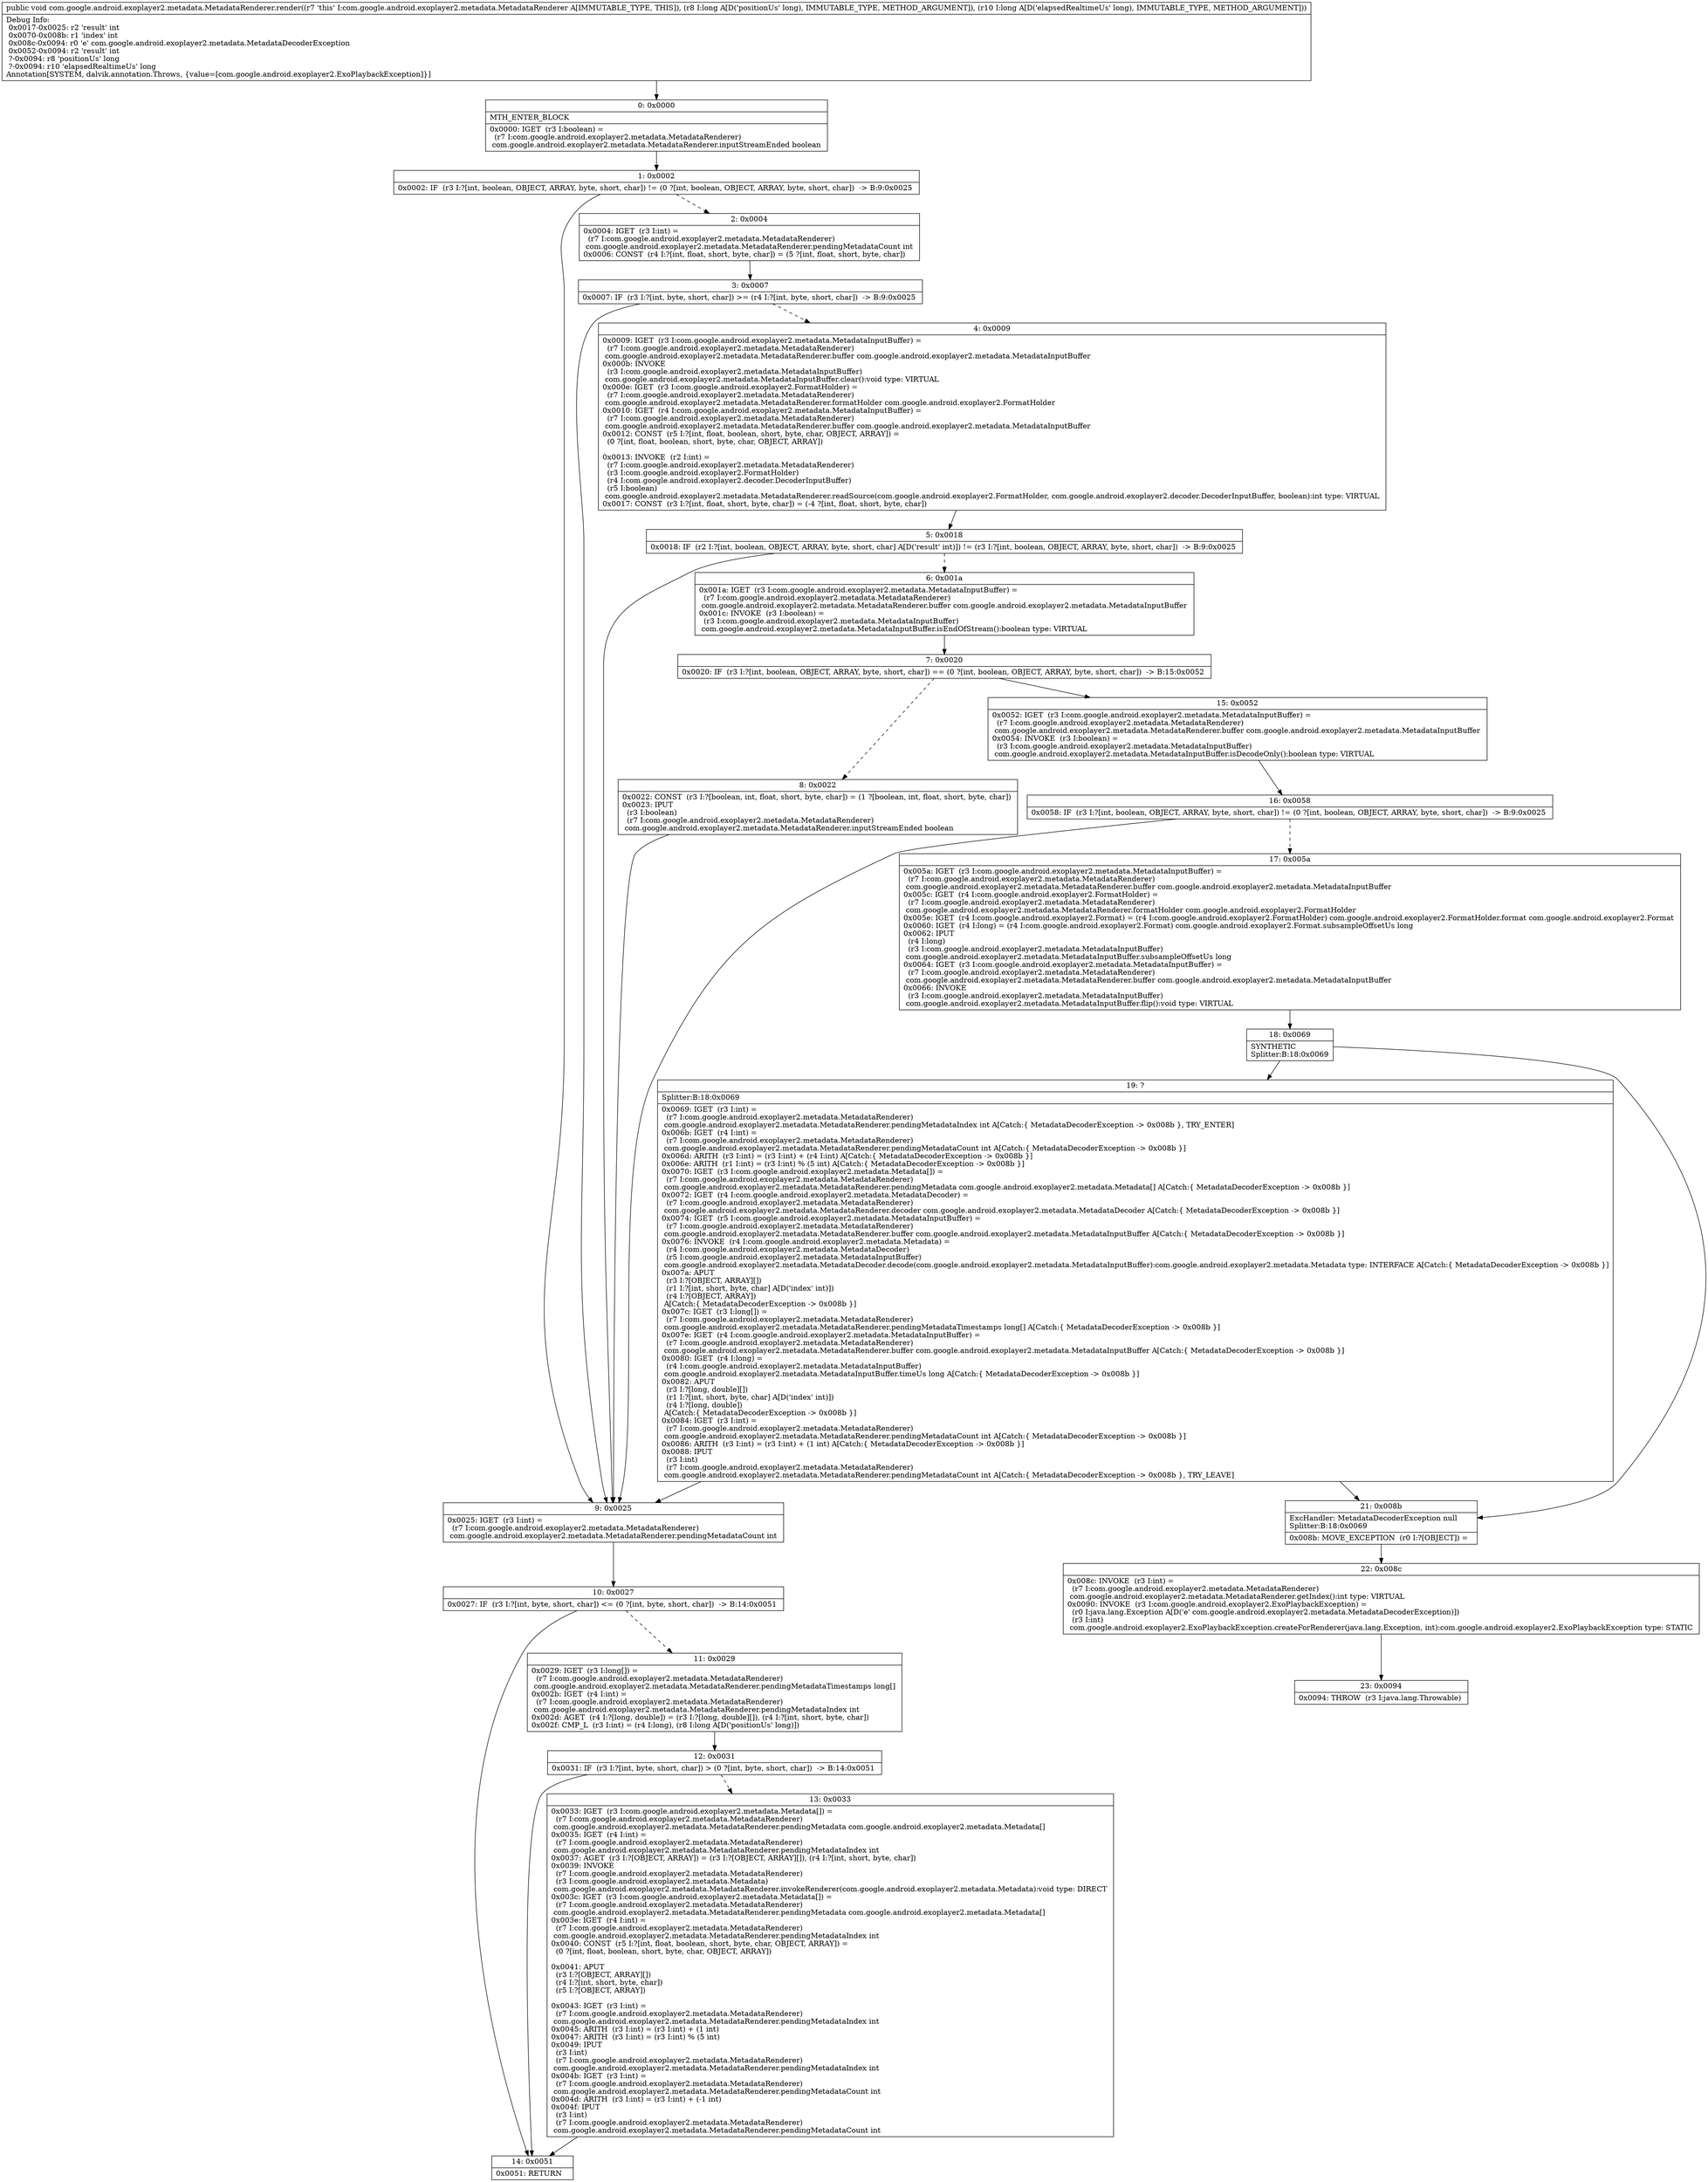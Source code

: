 digraph "CFG forcom.google.android.exoplayer2.metadata.MetadataRenderer.render(JJ)V" {
Node_0 [shape=record,label="{0\:\ 0x0000|MTH_ENTER_BLOCK\l|0x0000: IGET  (r3 I:boolean) = \l  (r7 I:com.google.android.exoplayer2.metadata.MetadataRenderer)\l com.google.android.exoplayer2.metadata.MetadataRenderer.inputStreamEnded boolean \l}"];
Node_1 [shape=record,label="{1\:\ 0x0002|0x0002: IF  (r3 I:?[int, boolean, OBJECT, ARRAY, byte, short, char]) != (0 ?[int, boolean, OBJECT, ARRAY, byte, short, char])  \-\> B:9:0x0025 \l}"];
Node_2 [shape=record,label="{2\:\ 0x0004|0x0004: IGET  (r3 I:int) = \l  (r7 I:com.google.android.exoplayer2.metadata.MetadataRenderer)\l com.google.android.exoplayer2.metadata.MetadataRenderer.pendingMetadataCount int \l0x0006: CONST  (r4 I:?[int, float, short, byte, char]) = (5 ?[int, float, short, byte, char]) \l}"];
Node_3 [shape=record,label="{3\:\ 0x0007|0x0007: IF  (r3 I:?[int, byte, short, char]) \>= (r4 I:?[int, byte, short, char])  \-\> B:9:0x0025 \l}"];
Node_4 [shape=record,label="{4\:\ 0x0009|0x0009: IGET  (r3 I:com.google.android.exoplayer2.metadata.MetadataInputBuffer) = \l  (r7 I:com.google.android.exoplayer2.metadata.MetadataRenderer)\l com.google.android.exoplayer2.metadata.MetadataRenderer.buffer com.google.android.exoplayer2.metadata.MetadataInputBuffer \l0x000b: INVOKE  \l  (r3 I:com.google.android.exoplayer2.metadata.MetadataInputBuffer)\l com.google.android.exoplayer2.metadata.MetadataInputBuffer.clear():void type: VIRTUAL \l0x000e: IGET  (r3 I:com.google.android.exoplayer2.FormatHolder) = \l  (r7 I:com.google.android.exoplayer2.metadata.MetadataRenderer)\l com.google.android.exoplayer2.metadata.MetadataRenderer.formatHolder com.google.android.exoplayer2.FormatHolder \l0x0010: IGET  (r4 I:com.google.android.exoplayer2.metadata.MetadataInputBuffer) = \l  (r7 I:com.google.android.exoplayer2.metadata.MetadataRenderer)\l com.google.android.exoplayer2.metadata.MetadataRenderer.buffer com.google.android.exoplayer2.metadata.MetadataInputBuffer \l0x0012: CONST  (r5 I:?[int, float, boolean, short, byte, char, OBJECT, ARRAY]) = \l  (0 ?[int, float, boolean, short, byte, char, OBJECT, ARRAY])\l \l0x0013: INVOKE  (r2 I:int) = \l  (r7 I:com.google.android.exoplayer2.metadata.MetadataRenderer)\l  (r3 I:com.google.android.exoplayer2.FormatHolder)\l  (r4 I:com.google.android.exoplayer2.decoder.DecoderInputBuffer)\l  (r5 I:boolean)\l com.google.android.exoplayer2.metadata.MetadataRenderer.readSource(com.google.android.exoplayer2.FormatHolder, com.google.android.exoplayer2.decoder.DecoderInputBuffer, boolean):int type: VIRTUAL \l0x0017: CONST  (r3 I:?[int, float, short, byte, char]) = (\-4 ?[int, float, short, byte, char]) \l}"];
Node_5 [shape=record,label="{5\:\ 0x0018|0x0018: IF  (r2 I:?[int, boolean, OBJECT, ARRAY, byte, short, char] A[D('result' int)]) != (r3 I:?[int, boolean, OBJECT, ARRAY, byte, short, char])  \-\> B:9:0x0025 \l}"];
Node_6 [shape=record,label="{6\:\ 0x001a|0x001a: IGET  (r3 I:com.google.android.exoplayer2.metadata.MetadataInputBuffer) = \l  (r7 I:com.google.android.exoplayer2.metadata.MetadataRenderer)\l com.google.android.exoplayer2.metadata.MetadataRenderer.buffer com.google.android.exoplayer2.metadata.MetadataInputBuffer \l0x001c: INVOKE  (r3 I:boolean) = \l  (r3 I:com.google.android.exoplayer2.metadata.MetadataInputBuffer)\l com.google.android.exoplayer2.metadata.MetadataInputBuffer.isEndOfStream():boolean type: VIRTUAL \l}"];
Node_7 [shape=record,label="{7\:\ 0x0020|0x0020: IF  (r3 I:?[int, boolean, OBJECT, ARRAY, byte, short, char]) == (0 ?[int, boolean, OBJECT, ARRAY, byte, short, char])  \-\> B:15:0x0052 \l}"];
Node_8 [shape=record,label="{8\:\ 0x0022|0x0022: CONST  (r3 I:?[boolean, int, float, short, byte, char]) = (1 ?[boolean, int, float, short, byte, char]) \l0x0023: IPUT  \l  (r3 I:boolean)\l  (r7 I:com.google.android.exoplayer2.metadata.MetadataRenderer)\l com.google.android.exoplayer2.metadata.MetadataRenderer.inputStreamEnded boolean \l}"];
Node_9 [shape=record,label="{9\:\ 0x0025|0x0025: IGET  (r3 I:int) = \l  (r7 I:com.google.android.exoplayer2.metadata.MetadataRenderer)\l com.google.android.exoplayer2.metadata.MetadataRenderer.pendingMetadataCount int \l}"];
Node_10 [shape=record,label="{10\:\ 0x0027|0x0027: IF  (r3 I:?[int, byte, short, char]) \<= (0 ?[int, byte, short, char])  \-\> B:14:0x0051 \l}"];
Node_11 [shape=record,label="{11\:\ 0x0029|0x0029: IGET  (r3 I:long[]) = \l  (r7 I:com.google.android.exoplayer2.metadata.MetadataRenderer)\l com.google.android.exoplayer2.metadata.MetadataRenderer.pendingMetadataTimestamps long[] \l0x002b: IGET  (r4 I:int) = \l  (r7 I:com.google.android.exoplayer2.metadata.MetadataRenderer)\l com.google.android.exoplayer2.metadata.MetadataRenderer.pendingMetadataIndex int \l0x002d: AGET  (r4 I:?[long, double]) = (r3 I:?[long, double][]), (r4 I:?[int, short, byte, char]) \l0x002f: CMP_L  (r3 I:int) = (r4 I:long), (r8 I:long A[D('positionUs' long)]) \l}"];
Node_12 [shape=record,label="{12\:\ 0x0031|0x0031: IF  (r3 I:?[int, byte, short, char]) \> (0 ?[int, byte, short, char])  \-\> B:14:0x0051 \l}"];
Node_13 [shape=record,label="{13\:\ 0x0033|0x0033: IGET  (r3 I:com.google.android.exoplayer2.metadata.Metadata[]) = \l  (r7 I:com.google.android.exoplayer2.metadata.MetadataRenderer)\l com.google.android.exoplayer2.metadata.MetadataRenderer.pendingMetadata com.google.android.exoplayer2.metadata.Metadata[] \l0x0035: IGET  (r4 I:int) = \l  (r7 I:com.google.android.exoplayer2.metadata.MetadataRenderer)\l com.google.android.exoplayer2.metadata.MetadataRenderer.pendingMetadataIndex int \l0x0037: AGET  (r3 I:?[OBJECT, ARRAY]) = (r3 I:?[OBJECT, ARRAY][]), (r4 I:?[int, short, byte, char]) \l0x0039: INVOKE  \l  (r7 I:com.google.android.exoplayer2.metadata.MetadataRenderer)\l  (r3 I:com.google.android.exoplayer2.metadata.Metadata)\l com.google.android.exoplayer2.metadata.MetadataRenderer.invokeRenderer(com.google.android.exoplayer2.metadata.Metadata):void type: DIRECT \l0x003c: IGET  (r3 I:com.google.android.exoplayer2.metadata.Metadata[]) = \l  (r7 I:com.google.android.exoplayer2.metadata.MetadataRenderer)\l com.google.android.exoplayer2.metadata.MetadataRenderer.pendingMetadata com.google.android.exoplayer2.metadata.Metadata[] \l0x003e: IGET  (r4 I:int) = \l  (r7 I:com.google.android.exoplayer2.metadata.MetadataRenderer)\l com.google.android.exoplayer2.metadata.MetadataRenderer.pendingMetadataIndex int \l0x0040: CONST  (r5 I:?[int, float, boolean, short, byte, char, OBJECT, ARRAY]) = \l  (0 ?[int, float, boolean, short, byte, char, OBJECT, ARRAY])\l \l0x0041: APUT  \l  (r3 I:?[OBJECT, ARRAY][])\l  (r4 I:?[int, short, byte, char])\l  (r5 I:?[OBJECT, ARRAY])\l \l0x0043: IGET  (r3 I:int) = \l  (r7 I:com.google.android.exoplayer2.metadata.MetadataRenderer)\l com.google.android.exoplayer2.metadata.MetadataRenderer.pendingMetadataIndex int \l0x0045: ARITH  (r3 I:int) = (r3 I:int) + (1 int) \l0x0047: ARITH  (r3 I:int) = (r3 I:int) % (5 int) \l0x0049: IPUT  \l  (r3 I:int)\l  (r7 I:com.google.android.exoplayer2.metadata.MetadataRenderer)\l com.google.android.exoplayer2.metadata.MetadataRenderer.pendingMetadataIndex int \l0x004b: IGET  (r3 I:int) = \l  (r7 I:com.google.android.exoplayer2.metadata.MetadataRenderer)\l com.google.android.exoplayer2.metadata.MetadataRenderer.pendingMetadataCount int \l0x004d: ARITH  (r3 I:int) = (r3 I:int) + (\-1 int) \l0x004f: IPUT  \l  (r3 I:int)\l  (r7 I:com.google.android.exoplayer2.metadata.MetadataRenderer)\l com.google.android.exoplayer2.metadata.MetadataRenderer.pendingMetadataCount int \l}"];
Node_14 [shape=record,label="{14\:\ 0x0051|0x0051: RETURN   \l}"];
Node_15 [shape=record,label="{15\:\ 0x0052|0x0052: IGET  (r3 I:com.google.android.exoplayer2.metadata.MetadataInputBuffer) = \l  (r7 I:com.google.android.exoplayer2.metadata.MetadataRenderer)\l com.google.android.exoplayer2.metadata.MetadataRenderer.buffer com.google.android.exoplayer2.metadata.MetadataInputBuffer \l0x0054: INVOKE  (r3 I:boolean) = \l  (r3 I:com.google.android.exoplayer2.metadata.MetadataInputBuffer)\l com.google.android.exoplayer2.metadata.MetadataInputBuffer.isDecodeOnly():boolean type: VIRTUAL \l}"];
Node_16 [shape=record,label="{16\:\ 0x0058|0x0058: IF  (r3 I:?[int, boolean, OBJECT, ARRAY, byte, short, char]) != (0 ?[int, boolean, OBJECT, ARRAY, byte, short, char])  \-\> B:9:0x0025 \l}"];
Node_17 [shape=record,label="{17\:\ 0x005a|0x005a: IGET  (r3 I:com.google.android.exoplayer2.metadata.MetadataInputBuffer) = \l  (r7 I:com.google.android.exoplayer2.metadata.MetadataRenderer)\l com.google.android.exoplayer2.metadata.MetadataRenderer.buffer com.google.android.exoplayer2.metadata.MetadataInputBuffer \l0x005c: IGET  (r4 I:com.google.android.exoplayer2.FormatHolder) = \l  (r7 I:com.google.android.exoplayer2.metadata.MetadataRenderer)\l com.google.android.exoplayer2.metadata.MetadataRenderer.formatHolder com.google.android.exoplayer2.FormatHolder \l0x005e: IGET  (r4 I:com.google.android.exoplayer2.Format) = (r4 I:com.google.android.exoplayer2.FormatHolder) com.google.android.exoplayer2.FormatHolder.format com.google.android.exoplayer2.Format \l0x0060: IGET  (r4 I:long) = (r4 I:com.google.android.exoplayer2.Format) com.google.android.exoplayer2.Format.subsampleOffsetUs long \l0x0062: IPUT  \l  (r4 I:long)\l  (r3 I:com.google.android.exoplayer2.metadata.MetadataInputBuffer)\l com.google.android.exoplayer2.metadata.MetadataInputBuffer.subsampleOffsetUs long \l0x0064: IGET  (r3 I:com.google.android.exoplayer2.metadata.MetadataInputBuffer) = \l  (r7 I:com.google.android.exoplayer2.metadata.MetadataRenderer)\l com.google.android.exoplayer2.metadata.MetadataRenderer.buffer com.google.android.exoplayer2.metadata.MetadataInputBuffer \l0x0066: INVOKE  \l  (r3 I:com.google.android.exoplayer2.metadata.MetadataInputBuffer)\l com.google.android.exoplayer2.metadata.MetadataInputBuffer.flip():void type: VIRTUAL \l}"];
Node_18 [shape=record,label="{18\:\ 0x0069|SYNTHETIC\lSplitter:B:18:0x0069\l}"];
Node_19 [shape=record,label="{19\:\ ?|Splitter:B:18:0x0069\l|0x0069: IGET  (r3 I:int) = \l  (r7 I:com.google.android.exoplayer2.metadata.MetadataRenderer)\l com.google.android.exoplayer2.metadata.MetadataRenderer.pendingMetadataIndex int A[Catch:\{ MetadataDecoderException \-\> 0x008b \}, TRY_ENTER]\l0x006b: IGET  (r4 I:int) = \l  (r7 I:com.google.android.exoplayer2.metadata.MetadataRenderer)\l com.google.android.exoplayer2.metadata.MetadataRenderer.pendingMetadataCount int A[Catch:\{ MetadataDecoderException \-\> 0x008b \}]\l0x006d: ARITH  (r3 I:int) = (r3 I:int) + (r4 I:int) A[Catch:\{ MetadataDecoderException \-\> 0x008b \}]\l0x006e: ARITH  (r1 I:int) = (r3 I:int) % (5 int) A[Catch:\{ MetadataDecoderException \-\> 0x008b \}]\l0x0070: IGET  (r3 I:com.google.android.exoplayer2.metadata.Metadata[]) = \l  (r7 I:com.google.android.exoplayer2.metadata.MetadataRenderer)\l com.google.android.exoplayer2.metadata.MetadataRenderer.pendingMetadata com.google.android.exoplayer2.metadata.Metadata[] A[Catch:\{ MetadataDecoderException \-\> 0x008b \}]\l0x0072: IGET  (r4 I:com.google.android.exoplayer2.metadata.MetadataDecoder) = \l  (r7 I:com.google.android.exoplayer2.metadata.MetadataRenderer)\l com.google.android.exoplayer2.metadata.MetadataRenderer.decoder com.google.android.exoplayer2.metadata.MetadataDecoder A[Catch:\{ MetadataDecoderException \-\> 0x008b \}]\l0x0074: IGET  (r5 I:com.google.android.exoplayer2.metadata.MetadataInputBuffer) = \l  (r7 I:com.google.android.exoplayer2.metadata.MetadataRenderer)\l com.google.android.exoplayer2.metadata.MetadataRenderer.buffer com.google.android.exoplayer2.metadata.MetadataInputBuffer A[Catch:\{ MetadataDecoderException \-\> 0x008b \}]\l0x0076: INVOKE  (r4 I:com.google.android.exoplayer2.metadata.Metadata) = \l  (r4 I:com.google.android.exoplayer2.metadata.MetadataDecoder)\l  (r5 I:com.google.android.exoplayer2.metadata.MetadataInputBuffer)\l com.google.android.exoplayer2.metadata.MetadataDecoder.decode(com.google.android.exoplayer2.metadata.MetadataInputBuffer):com.google.android.exoplayer2.metadata.Metadata type: INTERFACE A[Catch:\{ MetadataDecoderException \-\> 0x008b \}]\l0x007a: APUT  \l  (r3 I:?[OBJECT, ARRAY][])\l  (r1 I:?[int, short, byte, char] A[D('index' int)])\l  (r4 I:?[OBJECT, ARRAY])\l A[Catch:\{ MetadataDecoderException \-\> 0x008b \}]\l0x007c: IGET  (r3 I:long[]) = \l  (r7 I:com.google.android.exoplayer2.metadata.MetadataRenderer)\l com.google.android.exoplayer2.metadata.MetadataRenderer.pendingMetadataTimestamps long[] A[Catch:\{ MetadataDecoderException \-\> 0x008b \}]\l0x007e: IGET  (r4 I:com.google.android.exoplayer2.metadata.MetadataInputBuffer) = \l  (r7 I:com.google.android.exoplayer2.metadata.MetadataRenderer)\l com.google.android.exoplayer2.metadata.MetadataRenderer.buffer com.google.android.exoplayer2.metadata.MetadataInputBuffer A[Catch:\{ MetadataDecoderException \-\> 0x008b \}]\l0x0080: IGET  (r4 I:long) = \l  (r4 I:com.google.android.exoplayer2.metadata.MetadataInputBuffer)\l com.google.android.exoplayer2.metadata.MetadataInputBuffer.timeUs long A[Catch:\{ MetadataDecoderException \-\> 0x008b \}]\l0x0082: APUT  \l  (r3 I:?[long, double][])\l  (r1 I:?[int, short, byte, char] A[D('index' int)])\l  (r4 I:?[long, double])\l A[Catch:\{ MetadataDecoderException \-\> 0x008b \}]\l0x0084: IGET  (r3 I:int) = \l  (r7 I:com.google.android.exoplayer2.metadata.MetadataRenderer)\l com.google.android.exoplayer2.metadata.MetadataRenderer.pendingMetadataCount int A[Catch:\{ MetadataDecoderException \-\> 0x008b \}]\l0x0086: ARITH  (r3 I:int) = (r3 I:int) + (1 int) A[Catch:\{ MetadataDecoderException \-\> 0x008b \}]\l0x0088: IPUT  \l  (r3 I:int)\l  (r7 I:com.google.android.exoplayer2.metadata.MetadataRenderer)\l com.google.android.exoplayer2.metadata.MetadataRenderer.pendingMetadataCount int A[Catch:\{ MetadataDecoderException \-\> 0x008b \}, TRY_LEAVE]\l}"];
Node_21 [shape=record,label="{21\:\ 0x008b|ExcHandler: MetadataDecoderException null\lSplitter:B:18:0x0069\l|0x008b: MOVE_EXCEPTION  (r0 I:?[OBJECT]) =  \l}"];
Node_22 [shape=record,label="{22\:\ 0x008c|0x008c: INVOKE  (r3 I:int) = \l  (r7 I:com.google.android.exoplayer2.metadata.MetadataRenderer)\l com.google.android.exoplayer2.metadata.MetadataRenderer.getIndex():int type: VIRTUAL \l0x0090: INVOKE  (r3 I:com.google.android.exoplayer2.ExoPlaybackException) = \l  (r0 I:java.lang.Exception A[D('e' com.google.android.exoplayer2.metadata.MetadataDecoderException)])\l  (r3 I:int)\l com.google.android.exoplayer2.ExoPlaybackException.createForRenderer(java.lang.Exception, int):com.google.android.exoplayer2.ExoPlaybackException type: STATIC \l}"];
Node_23 [shape=record,label="{23\:\ 0x0094|0x0094: THROW  (r3 I:java.lang.Throwable) \l}"];
MethodNode[shape=record,label="{public void com.google.android.exoplayer2.metadata.MetadataRenderer.render((r7 'this' I:com.google.android.exoplayer2.metadata.MetadataRenderer A[IMMUTABLE_TYPE, THIS]), (r8 I:long A[D('positionUs' long), IMMUTABLE_TYPE, METHOD_ARGUMENT]), (r10 I:long A[D('elapsedRealtimeUs' long), IMMUTABLE_TYPE, METHOD_ARGUMENT]))  | Debug Info:\l  0x0017\-0x0025: r2 'result' int\l  0x0070\-0x008b: r1 'index' int\l  0x008c\-0x0094: r0 'e' com.google.android.exoplayer2.metadata.MetadataDecoderException\l  0x0052\-0x0094: r2 'result' int\l  ?\-0x0094: r8 'positionUs' long\l  ?\-0x0094: r10 'elapsedRealtimeUs' long\lAnnotation[SYSTEM, dalvik.annotation.Throws, \{value=[com.google.android.exoplayer2.ExoPlaybackException]\}]\l}"];
MethodNode -> Node_0;
Node_0 -> Node_1;
Node_1 -> Node_2[style=dashed];
Node_1 -> Node_9;
Node_2 -> Node_3;
Node_3 -> Node_4[style=dashed];
Node_3 -> Node_9;
Node_4 -> Node_5;
Node_5 -> Node_6[style=dashed];
Node_5 -> Node_9;
Node_6 -> Node_7;
Node_7 -> Node_8[style=dashed];
Node_7 -> Node_15;
Node_8 -> Node_9;
Node_9 -> Node_10;
Node_10 -> Node_11[style=dashed];
Node_10 -> Node_14;
Node_11 -> Node_12;
Node_12 -> Node_13[style=dashed];
Node_12 -> Node_14;
Node_13 -> Node_14;
Node_15 -> Node_16;
Node_16 -> Node_9;
Node_16 -> Node_17[style=dashed];
Node_17 -> Node_18;
Node_18 -> Node_19;
Node_18 -> Node_21;
Node_19 -> Node_21;
Node_19 -> Node_9;
Node_21 -> Node_22;
Node_22 -> Node_23;
}

